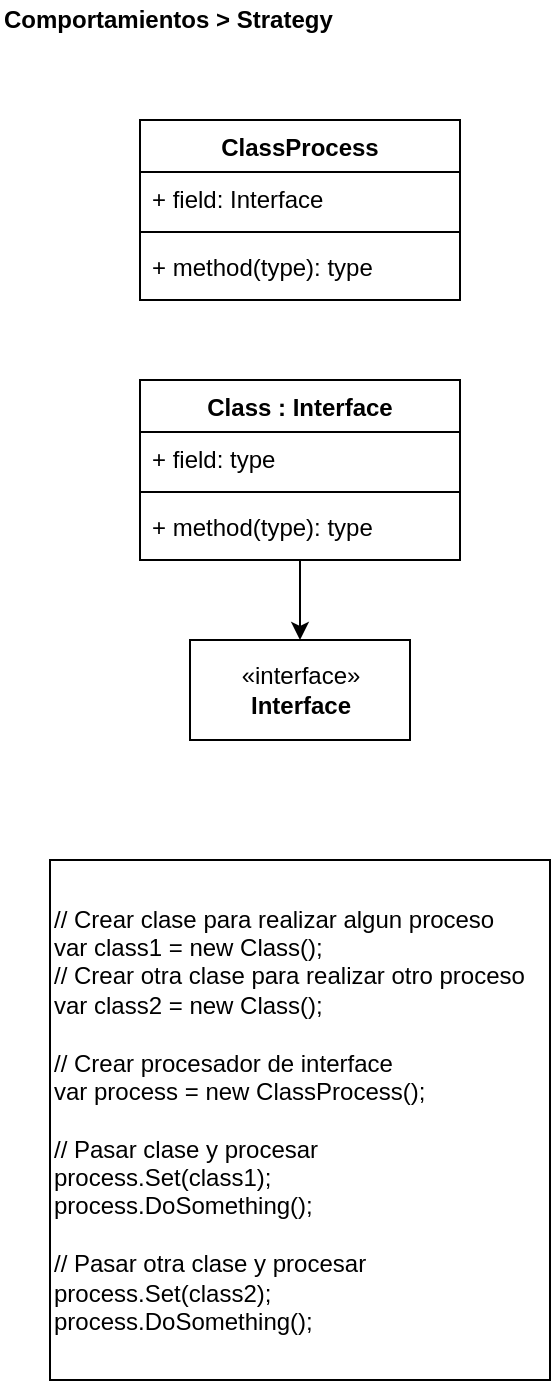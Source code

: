 <mxfile version="13.0.1" type="device"><diagram id="2dO6k6mJ6DyXyBbT0Y1m" name="Page-1"><mxGraphModel dx="1422" dy="822" grid="1" gridSize="10" guides="1" tooltips="1" connect="1" arrows="1" fold="1" page="1" pageScale="1" pageWidth="827" pageHeight="1169" math="0" shadow="0"><root><mxCell id="0"/><mxCell id="1" parent="0"/><mxCell id="jb3W8oWvL1DoOddfANbn-21" value="// Crear clase para realizar algun proceso&lt;br&gt;var class1 = new Class();&lt;br&gt;// Crear otra clase para realizar otro proceso&lt;br&gt;var class2 = new Class();&lt;br&gt;&lt;br&gt;// Crear procesador de interface&lt;br&gt;var process = new ClassProcess();&lt;br&gt;&lt;br&gt;// Pasar clase y procesar&lt;br&gt;process.Set(class1);&lt;br&gt;process.DoSomething();&lt;br&gt;&lt;br&gt;// Pasar otra clase y procesar&lt;br&gt;process.Set(class2);&lt;br&gt;process.DoSomething();" style="rounded=0;whiteSpace=wrap;html=1;align=left;labelBackgroundColor=#ffffff;" parent="1" vertex="1"><mxGeometry x="25" y="430" width="250" height="260" as="geometry"/></mxCell><mxCell id="_gdt-Ls8ZpUdM3LCKQaS-1" value="&lt;b&gt;Comportamientos &amp;gt; Strategy&lt;br&gt;&lt;/b&gt;" style="text;html=1;align=left;verticalAlign=middle;resizable=0;points=[];autosize=1;" parent="1" vertex="1"><mxGeometry width="180" height="20" as="geometry"/></mxCell><mxCell id="HQluwbZusXWnjJZ_GjOb-1" value="ClassProcess" style="swimlane;fontStyle=1;align=center;verticalAlign=top;childLayout=stackLayout;horizontal=1;startSize=26;horizontalStack=0;resizeParent=1;resizeParentMax=0;resizeLast=0;collapsible=1;marginBottom=0;" parent="1" vertex="1"><mxGeometry x="70" y="60" width="160" height="90" as="geometry"/></mxCell><mxCell id="HQluwbZusXWnjJZ_GjOb-2" value="+ field: Interface" style="text;strokeColor=none;fillColor=none;align=left;verticalAlign=top;spacingLeft=4;spacingRight=4;overflow=hidden;rotatable=0;points=[[0,0.5],[1,0.5]];portConstraint=eastwest;" parent="HQluwbZusXWnjJZ_GjOb-1" vertex="1"><mxGeometry y="26" width="160" height="26" as="geometry"/></mxCell><mxCell id="HQluwbZusXWnjJZ_GjOb-3" value="" style="line;strokeWidth=1;fillColor=none;align=left;verticalAlign=middle;spacingTop=-1;spacingLeft=3;spacingRight=3;rotatable=0;labelPosition=right;points=[];portConstraint=eastwest;" parent="HQluwbZusXWnjJZ_GjOb-1" vertex="1"><mxGeometry y="52" width="160" height="8" as="geometry"/></mxCell><mxCell id="HQluwbZusXWnjJZ_GjOb-4" value="+ method(type): type" style="text;strokeColor=none;fillColor=none;align=left;verticalAlign=top;spacingLeft=4;spacingRight=4;overflow=hidden;rotatable=0;points=[[0,0.5],[1,0.5]];portConstraint=eastwest;" parent="HQluwbZusXWnjJZ_GjOb-1" vertex="1"><mxGeometry y="60" width="160" height="30" as="geometry"/></mxCell><mxCell id="0Qj1Y27airuwX7oZDvAR-6" style="edgeStyle=orthogonalEdgeStyle;rounded=0;orthogonalLoop=1;jettySize=auto;html=1;entryX=0.5;entryY=0;entryDx=0;entryDy=0;" edge="1" parent="1" source="0Qj1Y27airuwX7oZDvAR-1" target="0Qj1Y27airuwX7oZDvAR-5"><mxGeometry relative="1" as="geometry"/></mxCell><mxCell id="0Qj1Y27airuwX7oZDvAR-5" value="«interface»&lt;br&gt;&lt;b&gt;Interface&lt;/b&gt;" style="html=1;" vertex="1" parent="1"><mxGeometry x="95" y="320" width="110" height="50" as="geometry"/></mxCell><mxCell id="0Qj1Y27airuwX7oZDvAR-1" value="Class : Interface" style="swimlane;fontStyle=1;align=center;verticalAlign=top;childLayout=stackLayout;horizontal=1;startSize=26;horizontalStack=0;resizeParent=1;resizeParentMax=0;resizeLast=0;collapsible=1;marginBottom=0;" vertex="1" parent="1"><mxGeometry x="70" y="190" width="160" height="90" as="geometry"/></mxCell><mxCell id="0Qj1Y27airuwX7oZDvAR-2" value="+ field: type" style="text;strokeColor=none;fillColor=none;align=left;verticalAlign=top;spacingLeft=4;spacingRight=4;overflow=hidden;rotatable=0;points=[[0,0.5],[1,0.5]];portConstraint=eastwest;" vertex="1" parent="0Qj1Y27airuwX7oZDvAR-1"><mxGeometry y="26" width="160" height="26" as="geometry"/></mxCell><mxCell id="0Qj1Y27airuwX7oZDvAR-3" value="" style="line;strokeWidth=1;fillColor=none;align=left;verticalAlign=middle;spacingTop=-1;spacingLeft=3;spacingRight=3;rotatable=0;labelPosition=right;points=[];portConstraint=eastwest;" vertex="1" parent="0Qj1Y27airuwX7oZDvAR-1"><mxGeometry y="52" width="160" height="8" as="geometry"/></mxCell><mxCell id="0Qj1Y27airuwX7oZDvAR-4" value="+ method(type): type" style="text;strokeColor=none;fillColor=none;align=left;verticalAlign=top;spacingLeft=4;spacingRight=4;overflow=hidden;rotatable=0;points=[[0,0.5],[1,0.5]];portConstraint=eastwest;" vertex="1" parent="0Qj1Y27airuwX7oZDvAR-1"><mxGeometry y="60" width="160" height="30" as="geometry"/></mxCell></root></mxGraphModel></diagram></mxfile>